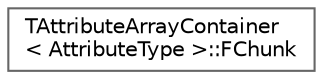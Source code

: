 digraph "Graphical Class Hierarchy"
{
 // INTERACTIVE_SVG=YES
 // LATEX_PDF_SIZE
  bgcolor="transparent";
  edge [fontname=Helvetica,fontsize=10,labelfontname=Helvetica,labelfontsize=10];
  node [fontname=Helvetica,fontsize=10,shape=box,height=0.2,width=0.4];
  rankdir="LR";
  Node0 [id="Node000000",label="TAttributeArrayContainer\l\< AttributeType \>::FChunk",height=0.2,width=0.4,color="grey40", fillcolor="white", style="filled",URL="$d0/d7d/structTAttributeArrayContainer_1_1FChunk.html",tooltip=" "];
}
